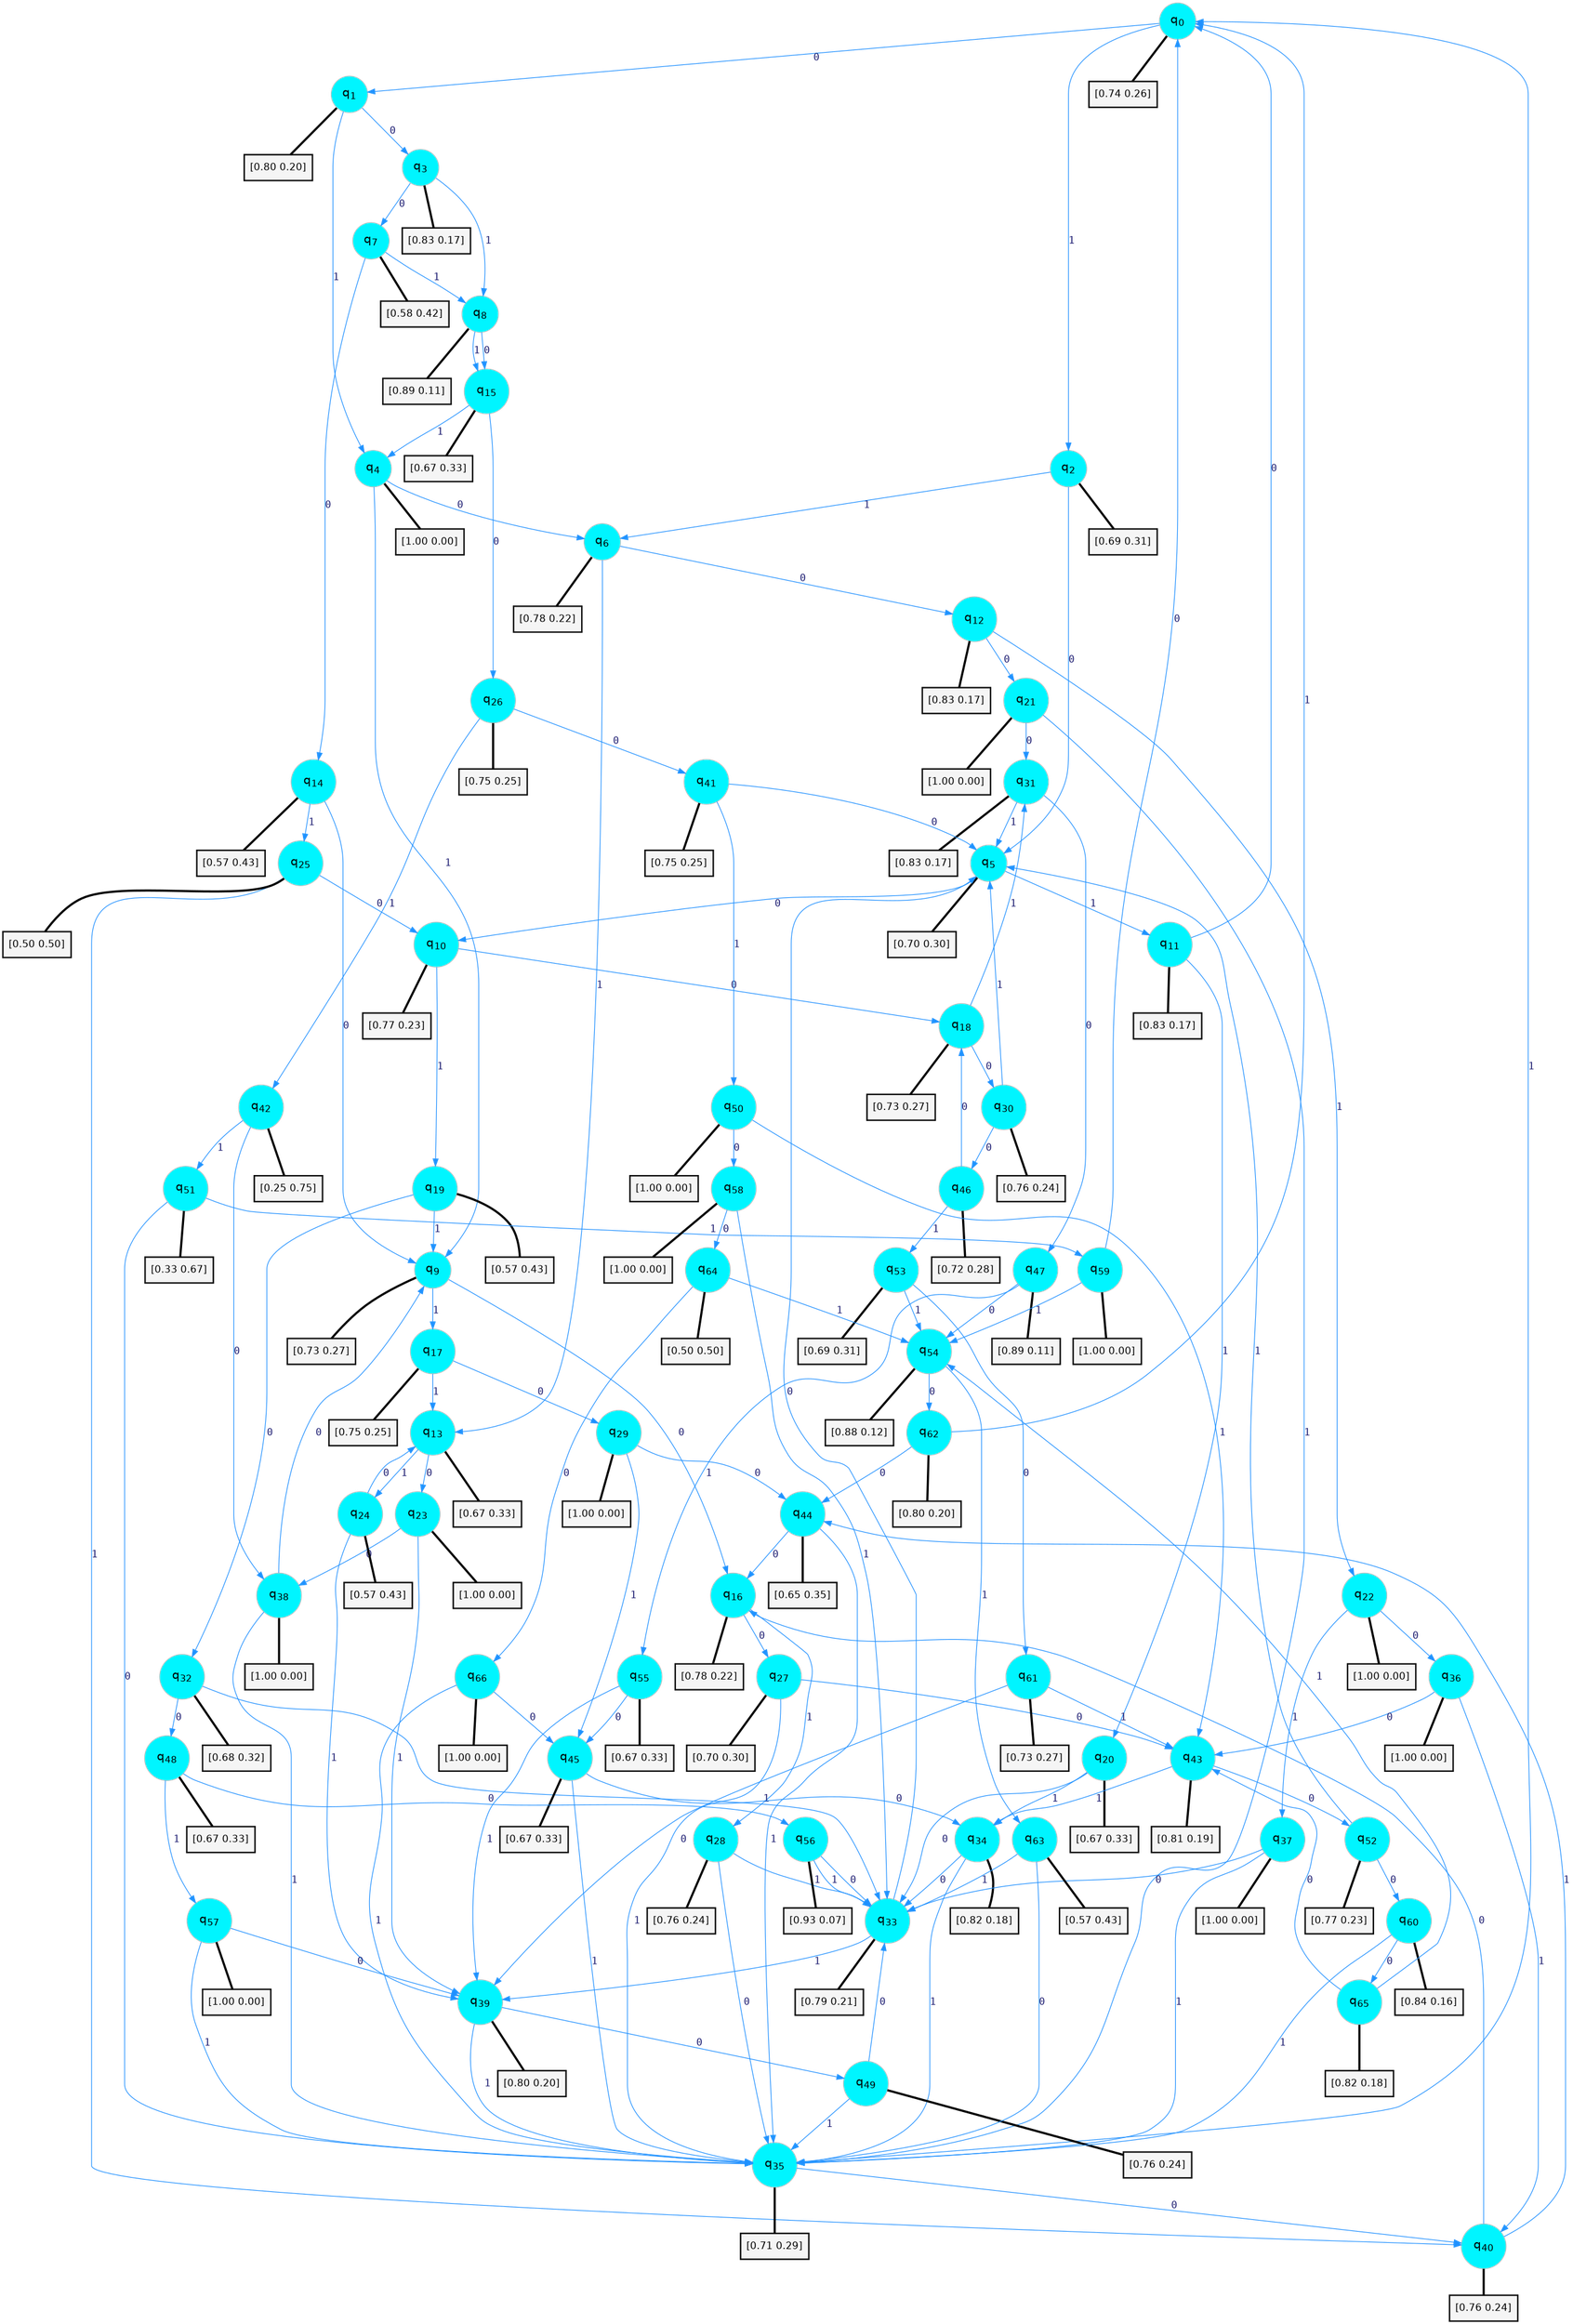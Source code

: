 digraph G {
graph [
bgcolor=transparent, dpi=300, rankdir=TD, size="40,25"];
node [
color=gray, fillcolor=turquoise1, fontcolor=black, fontname=Helvetica, fontsize=16, fontweight=bold, shape=circle, style=filled];
edge [
arrowsize=1, color=dodgerblue1, fontcolor=midnightblue, fontname=courier, fontweight=bold, penwidth=1, style=solid, weight=20];
0[label=<q<SUB>0</SUB>>];
1[label=<q<SUB>1</SUB>>];
2[label=<q<SUB>2</SUB>>];
3[label=<q<SUB>3</SUB>>];
4[label=<q<SUB>4</SUB>>];
5[label=<q<SUB>5</SUB>>];
6[label=<q<SUB>6</SUB>>];
7[label=<q<SUB>7</SUB>>];
8[label=<q<SUB>8</SUB>>];
9[label=<q<SUB>9</SUB>>];
10[label=<q<SUB>10</SUB>>];
11[label=<q<SUB>11</SUB>>];
12[label=<q<SUB>12</SUB>>];
13[label=<q<SUB>13</SUB>>];
14[label=<q<SUB>14</SUB>>];
15[label=<q<SUB>15</SUB>>];
16[label=<q<SUB>16</SUB>>];
17[label=<q<SUB>17</SUB>>];
18[label=<q<SUB>18</SUB>>];
19[label=<q<SUB>19</SUB>>];
20[label=<q<SUB>20</SUB>>];
21[label=<q<SUB>21</SUB>>];
22[label=<q<SUB>22</SUB>>];
23[label=<q<SUB>23</SUB>>];
24[label=<q<SUB>24</SUB>>];
25[label=<q<SUB>25</SUB>>];
26[label=<q<SUB>26</SUB>>];
27[label=<q<SUB>27</SUB>>];
28[label=<q<SUB>28</SUB>>];
29[label=<q<SUB>29</SUB>>];
30[label=<q<SUB>30</SUB>>];
31[label=<q<SUB>31</SUB>>];
32[label=<q<SUB>32</SUB>>];
33[label=<q<SUB>33</SUB>>];
34[label=<q<SUB>34</SUB>>];
35[label=<q<SUB>35</SUB>>];
36[label=<q<SUB>36</SUB>>];
37[label=<q<SUB>37</SUB>>];
38[label=<q<SUB>38</SUB>>];
39[label=<q<SUB>39</SUB>>];
40[label=<q<SUB>40</SUB>>];
41[label=<q<SUB>41</SUB>>];
42[label=<q<SUB>42</SUB>>];
43[label=<q<SUB>43</SUB>>];
44[label=<q<SUB>44</SUB>>];
45[label=<q<SUB>45</SUB>>];
46[label=<q<SUB>46</SUB>>];
47[label=<q<SUB>47</SUB>>];
48[label=<q<SUB>48</SUB>>];
49[label=<q<SUB>49</SUB>>];
50[label=<q<SUB>50</SUB>>];
51[label=<q<SUB>51</SUB>>];
52[label=<q<SUB>52</SUB>>];
53[label=<q<SUB>53</SUB>>];
54[label=<q<SUB>54</SUB>>];
55[label=<q<SUB>55</SUB>>];
56[label=<q<SUB>56</SUB>>];
57[label=<q<SUB>57</SUB>>];
58[label=<q<SUB>58</SUB>>];
59[label=<q<SUB>59</SUB>>];
60[label=<q<SUB>60</SUB>>];
61[label=<q<SUB>61</SUB>>];
62[label=<q<SUB>62</SUB>>];
63[label=<q<SUB>63</SUB>>];
64[label=<q<SUB>64</SUB>>];
65[label=<q<SUB>65</SUB>>];
66[label=<q<SUB>66</SUB>>];
67[label="[0.74 0.26]", shape=box,fontcolor=black, fontname=Helvetica, fontsize=14, penwidth=2, fillcolor=whitesmoke,color=black];
68[label="[0.80 0.20]", shape=box,fontcolor=black, fontname=Helvetica, fontsize=14, penwidth=2, fillcolor=whitesmoke,color=black];
69[label="[0.69 0.31]", shape=box,fontcolor=black, fontname=Helvetica, fontsize=14, penwidth=2, fillcolor=whitesmoke,color=black];
70[label="[0.83 0.17]", shape=box,fontcolor=black, fontname=Helvetica, fontsize=14, penwidth=2, fillcolor=whitesmoke,color=black];
71[label="[1.00 0.00]", shape=box,fontcolor=black, fontname=Helvetica, fontsize=14, penwidth=2, fillcolor=whitesmoke,color=black];
72[label="[0.70 0.30]", shape=box,fontcolor=black, fontname=Helvetica, fontsize=14, penwidth=2, fillcolor=whitesmoke,color=black];
73[label="[0.78 0.22]", shape=box,fontcolor=black, fontname=Helvetica, fontsize=14, penwidth=2, fillcolor=whitesmoke,color=black];
74[label="[0.58 0.42]", shape=box,fontcolor=black, fontname=Helvetica, fontsize=14, penwidth=2, fillcolor=whitesmoke,color=black];
75[label="[0.89 0.11]", shape=box,fontcolor=black, fontname=Helvetica, fontsize=14, penwidth=2, fillcolor=whitesmoke,color=black];
76[label="[0.73 0.27]", shape=box,fontcolor=black, fontname=Helvetica, fontsize=14, penwidth=2, fillcolor=whitesmoke,color=black];
77[label="[0.77 0.23]", shape=box,fontcolor=black, fontname=Helvetica, fontsize=14, penwidth=2, fillcolor=whitesmoke,color=black];
78[label="[0.83 0.17]", shape=box,fontcolor=black, fontname=Helvetica, fontsize=14, penwidth=2, fillcolor=whitesmoke,color=black];
79[label="[0.83 0.17]", shape=box,fontcolor=black, fontname=Helvetica, fontsize=14, penwidth=2, fillcolor=whitesmoke,color=black];
80[label="[0.67 0.33]", shape=box,fontcolor=black, fontname=Helvetica, fontsize=14, penwidth=2, fillcolor=whitesmoke,color=black];
81[label="[0.57 0.43]", shape=box,fontcolor=black, fontname=Helvetica, fontsize=14, penwidth=2, fillcolor=whitesmoke,color=black];
82[label="[0.67 0.33]", shape=box,fontcolor=black, fontname=Helvetica, fontsize=14, penwidth=2, fillcolor=whitesmoke,color=black];
83[label="[0.78 0.22]", shape=box,fontcolor=black, fontname=Helvetica, fontsize=14, penwidth=2, fillcolor=whitesmoke,color=black];
84[label="[0.75 0.25]", shape=box,fontcolor=black, fontname=Helvetica, fontsize=14, penwidth=2, fillcolor=whitesmoke,color=black];
85[label="[0.73 0.27]", shape=box,fontcolor=black, fontname=Helvetica, fontsize=14, penwidth=2, fillcolor=whitesmoke,color=black];
86[label="[0.57 0.43]", shape=box,fontcolor=black, fontname=Helvetica, fontsize=14, penwidth=2, fillcolor=whitesmoke,color=black];
87[label="[0.67 0.33]", shape=box,fontcolor=black, fontname=Helvetica, fontsize=14, penwidth=2, fillcolor=whitesmoke,color=black];
88[label="[1.00 0.00]", shape=box,fontcolor=black, fontname=Helvetica, fontsize=14, penwidth=2, fillcolor=whitesmoke,color=black];
89[label="[1.00 0.00]", shape=box,fontcolor=black, fontname=Helvetica, fontsize=14, penwidth=2, fillcolor=whitesmoke,color=black];
90[label="[1.00 0.00]", shape=box,fontcolor=black, fontname=Helvetica, fontsize=14, penwidth=2, fillcolor=whitesmoke,color=black];
91[label="[0.57 0.43]", shape=box,fontcolor=black, fontname=Helvetica, fontsize=14, penwidth=2, fillcolor=whitesmoke,color=black];
92[label="[0.50 0.50]", shape=box,fontcolor=black, fontname=Helvetica, fontsize=14, penwidth=2, fillcolor=whitesmoke,color=black];
93[label="[0.75 0.25]", shape=box,fontcolor=black, fontname=Helvetica, fontsize=14, penwidth=2, fillcolor=whitesmoke,color=black];
94[label="[0.70 0.30]", shape=box,fontcolor=black, fontname=Helvetica, fontsize=14, penwidth=2, fillcolor=whitesmoke,color=black];
95[label="[0.76 0.24]", shape=box,fontcolor=black, fontname=Helvetica, fontsize=14, penwidth=2, fillcolor=whitesmoke,color=black];
96[label="[1.00 0.00]", shape=box,fontcolor=black, fontname=Helvetica, fontsize=14, penwidth=2, fillcolor=whitesmoke,color=black];
97[label="[0.76 0.24]", shape=box,fontcolor=black, fontname=Helvetica, fontsize=14, penwidth=2, fillcolor=whitesmoke,color=black];
98[label="[0.83 0.17]", shape=box,fontcolor=black, fontname=Helvetica, fontsize=14, penwidth=2, fillcolor=whitesmoke,color=black];
99[label="[0.68 0.32]", shape=box,fontcolor=black, fontname=Helvetica, fontsize=14, penwidth=2, fillcolor=whitesmoke,color=black];
100[label="[0.79 0.21]", shape=box,fontcolor=black, fontname=Helvetica, fontsize=14, penwidth=2, fillcolor=whitesmoke,color=black];
101[label="[0.82 0.18]", shape=box,fontcolor=black, fontname=Helvetica, fontsize=14, penwidth=2, fillcolor=whitesmoke,color=black];
102[label="[0.71 0.29]", shape=box,fontcolor=black, fontname=Helvetica, fontsize=14, penwidth=2, fillcolor=whitesmoke,color=black];
103[label="[1.00 0.00]", shape=box,fontcolor=black, fontname=Helvetica, fontsize=14, penwidth=2, fillcolor=whitesmoke,color=black];
104[label="[1.00 0.00]", shape=box,fontcolor=black, fontname=Helvetica, fontsize=14, penwidth=2, fillcolor=whitesmoke,color=black];
105[label="[1.00 0.00]", shape=box,fontcolor=black, fontname=Helvetica, fontsize=14, penwidth=2, fillcolor=whitesmoke,color=black];
106[label="[0.80 0.20]", shape=box,fontcolor=black, fontname=Helvetica, fontsize=14, penwidth=2, fillcolor=whitesmoke,color=black];
107[label="[0.76 0.24]", shape=box,fontcolor=black, fontname=Helvetica, fontsize=14, penwidth=2, fillcolor=whitesmoke,color=black];
108[label="[0.75 0.25]", shape=box,fontcolor=black, fontname=Helvetica, fontsize=14, penwidth=2, fillcolor=whitesmoke,color=black];
109[label="[0.25 0.75]", shape=box,fontcolor=black, fontname=Helvetica, fontsize=14, penwidth=2, fillcolor=whitesmoke,color=black];
110[label="[0.81 0.19]", shape=box,fontcolor=black, fontname=Helvetica, fontsize=14, penwidth=2, fillcolor=whitesmoke,color=black];
111[label="[0.65 0.35]", shape=box,fontcolor=black, fontname=Helvetica, fontsize=14, penwidth=2, fillcolor=whitesmoke,color=black];
112[label="[0.67 0.33]", shape=box,fontcolor=black, fontname=Helvetica, fontsize=14, penwidth=2, fillcolor=whitesmoke,color=black];
113[label="[0.72 0.28]", shape=box,fontcolor=black, fontname=Helvetica, fontsize=14, penwidth=2, fillcolor=whitesmoke,color=black];
114[label="[0.89 0.11]", shape=box,fontcolor=black, fontname=Helvetica, fontsize=14, penwidth=2, fillcolor=whitesmoke,color=black];
115[label="[0.67 0.33]", shape=box,fontcolor=black, fontname=Helvetica, fontsize=14, penwidth=2, fillcolor=whitesmoke,color=black];
116[label="[0.76 0.24]", shape=box,fontcolor=black, fontname=Helvetica, fontsize=14, penwidth=2, fillcolor=whitesmoke,color=black];
117[label="[1.00 0.00]", shape=box,fontcolor=black, fontname=Helvetica, fontsize=14, penwidth=2, fillcolor=whitesmoke,color=black];
118[label="[0.33 0.67]", shape=box,fontcolor=black, fontname=Helvetica, fontsize=14, penwidth=2, fillcolor=whitesmoke,color=black];
119[label="[0.77 0.23]", shape=box,fontcolor=black, fontname=Helvetica, fontsize=14, penwidth=2, fillcolor=whitesmoke,color=black];
120[label="[0.69 0.31]", shape=box,fontcolor=black, fontname=Helvetica, fontsize=14, penwidth=2, fillcolor=whitesmoke,color=black];
121[label="[0.88 0.12]", shape=box,fontcolor=black, fontname=Helvetica, fontsize=14, penwidth=2, fillcolor=whitesmoke,color=black];
122[label="[0.67 0.33]", shape=box,fontcolor=black, fontname=Helvetica, fontsize=14, penwidth=2, fillcolor=whitesmoke,color=black];
123[label="[0.93 0.07]", shape=box,fontcolor=black, fontname=Helvetica, fontsize=14, penwidth=2, fillcolor=whitesmoke,color=black];
124[label="[1.00 0.00]", shape=box,fontcolor=black, fontname=Helvetica, fontsize=14, penwidth=2, fillcolor=whitesmoke,color=black];
125[label="[1.00 0.00]", shape=box,fontcolor=black, fontname=Helvetica, fontsize=14, penwidth=2, fillcolor=whitesmoke,color=black];
126[label="[1.00 0.00]", shape=box,fontcolor=black, fontname=Helvetica, fontsize=14, penwidth=2, fillcolor=whitesmoke,color=black];
127[label="[0.84 0.16]", shape=box,fontcolor=black, fontname=Helvetica, fontsize=14, penwidth=2, fillcolor=whitesmoke,color=black];
128[label="[0.73 0.27]", shape=box,fontcolor=black, fontname=Helvetica, fontsize=14, penwidth=2, fillcolor=whitesmoke,color=black];
129[label="[0.80 0.20]", shape=box,fontcolor=black, fontname=Helvetica, fontsize=14, penwidth=2, fillcolor=whitesmoke,color=black];
130[label="[0.57 0.43]", shape=box,fontcolor=black, fontname=Helvetica, fontsize=14, penwidth=2, fillcolor=whitesmoke,color=black];
131[label="[0.50 0.50]", shape=box,fontcolor=black, fontname=Helvetica, fontsize=14, penwidth=2, fillcolor=whitesmoke,color=black];
132[label="[0.82 0.18]", shape=box,fontcolor=black, fontname=Helvetica, fontsize=14, penwidth=2, fillcolor=whitesmoke,color=black];
133[label="[1.00 0.00]", shape=box,fontcolor=black, fontname=Helvetica, fontsize=14, penwidth=2, fillcolor=whitesmoke,color=black];
0->1 [label=0];
0->2 [label=1];
0->67 [arrowhead=none, penwidth=3,color=black];
1->3 [label=0];
1->4 [label=1];
1->68 [arrowhead=none, penwidth=3,color=black];
2->5 [label=0];
2->6 [label=1];
2->69 [arrowhead=none, penwidth=3,color=black];
3->7 [label=0];
3->8 [label=1];
3->70 [arrowhead=none, penwidth=3,color=black];
4->6 [label=0];
4->9 [label=1];
4->71 [arrowhead=none, penwidth=3,color=black];
5->10 [label=0];
5->11 [label=1];
5->72 [arrowhead=none, penwidth=3,color=black];
6->12 [label=0];
6->13 [label=1];
6->73 [arrowhead=none, penwidth=3,color=black];
7->14 [label=0];
7->8 [label=1];
7->74 [arrowhead=none, penwidth=3,color=black];
8->15 [label=0];
8->15 [label=1];
8->75 [arrowhead=none, penwidth=3,color=black];
9->16 [label=0];
9->17 [label=1];
9->76 [arrowhead=none, penwidth=3,color=black];
10->18 [label=0];
10->19 [label=1];
10->77 [arrowhead=none, penwidth=3,color=black];
11->0 [label=0];
11->20 [label=1];
11->78 [arrowhead=none, penwidth=3,color=black];
12->21 [label=0];
12->22 [label=1];
12->79 [arrowhead=none, penwidth=3,color=black];
13->23 [label=0];
13->24 [label=1];
13->80 [arrowhead=none, penwidth=3,color=black];
14->9 [label=0];
14->25 [label=1];
14->81 [arrowhead=none, penwidth=3,color=black];
15->26 [label=0];
15->4 [label=1];
15->82 [arrowhead=none, penwidth=3,color=black];
16->27 [label=0];
16->28 [label=1];
16->83 [arrowhead=none, penwidth=3,color=black];
17->29 [label=0];
17->13 [label=1];
17->84 [arrowhead=none, penwidth=3,color=black];
18->30 [label=0];
18->31 [label=1];
18->85 [arrowhead=none, penwidth=3,color=black];
19->32 [label=0];
19->9 [label=1];
19->86 [arrowhead=none, penwidth=3,color=black];
20->33 [label=0];
20->34 [label=1];
20->87 [arrowhead=none, penwidth=3,color=black];
21->31 [label=0];
21->35 [label=1];
21->88 [arrowhead=none, penwidth=3,color=black];
22->36 [label=0];
22->37 [label=1];
22->89 [arrowhead=none, penwidth=3,color=black];
23->38 [label=0];
23->39 [label=1];
23->90 [arrowhead=none, penwidth=3,color=black];
24->13 [label=0];
24->39 [label=1];
24->91 [arrowhead=none, penwidth=3,color=black];
25->10 [label=0];
25->40 [label=1];
25->92 [arrowhead=none, penwidth=3,color=black];
26->41 [label=0];
26->42 [label=1];
26->93 [arrowhead=none, penwidth=3,color=black];
27->43 [label=0];
27->35 [label=1];
27->94 [arrowhead=none, penwidth=3,color=black];
28->35 [label=0];
28->33 [label=1];
28->95 [arrowhead=none, penwidth=3,color=black];
29->44 [label=0];
29->45 [label=1];
29->96 [arrowhead=none, penwidth=3,color=black];
30->46 [label=0];
30->5 [label=1];
30->97 [arrowhead=none, penwidth=3,color=black];
31->47 [label=0];
31->5 [label=1];
31->98 [arrowhead=none, penwidth=3,color=black];
32->48 [label=0];
32->33 [label=1];
32->99 [arrowhead=none, penwidth=3,color=black];
33->5 [label=0];
33->39 [label=1];
33->100 [arrowhead=none, penwidth=3,color=black];
34->33 [label=0];
34->35 [label=1];
34->101 [arrowhead=none, penwidth=3,color=black];
35->40 [label=0];
35->0 [label=1];
35->102 [arrowhead=none, penwidth=3,color=black];
36->43 [label=0];
36->40 [label=1];
36->103 [arrowhead=none, penwidth=3,color=black];
37->33 [label=0];
37->35 [label=1];
37->104 [arrowhead=none, penwidth=3,color=black];
38->9 [label=0];
38->35 [label=1];
38->105 [arrowhead=none, penwidth=3,color=black];
39->49 [label=0];
39->35 [label=1];
39->106 [arrowhead=none, penwidth=3,color=black];
40->16 [label=0];
40->44 [label=1];
40->107 [arrowhead=none, penwidth=3,color=black];
41->5 [label=0];
41->50 [label=1];
41->108 [arrowhead=none, penwidth=3,color=black];
42->38 [label=0];
42->51 [label=1];
42->109 [arrowhead=none, penwidth=3,color=black];
43->52 [label=0];
43->34 [label=1];
43->110 [arrowhead=none, penwidth=3,color=black];
44->16 [label=0];
44->35 [label=1];
44->111 [arrowhead=none, penwidth=3,color=black];
45->34 [label=0];
45->35 [label=1];
45->112 [arrowhead=none, penwidth=3,color=black];
46->18 [label=0];
46->53 [label=1];
46->113 [arrowhead=none, penwidth=3,color=black];
47->54 [label=0];
47->55 [label=1];
47->114 [arrowhead=none, penwidth=3,color=black];
48->56 [label=0];
48->57 [label=1];
48->115 [arrowhead=none, penwidth=3,color=black];
49->33 [label=0];
49->35 [label=1];
49->116 [arrowhead=none, penwidth=3,color=black];
50->58 [label=0];
50->43 [label=1];
50->117 [arrowhead=none, penwidth=3,color=black];
51->35 [label=0];
51->59 [label=1];
51->118 [arrowhead=none, penwidth=3,color=black];
52->60 [label=0];
52->5 [label=1];
52->119 [arrowhead=none, penwidth=3,color=black];
53->61 [label=0];
53->54 [label=1];
53->120 [arrowhead=none, penwidth=3,color=black];
54->62 [label=0];
54->63 [label=1];
54->121 [arrowhead=none, penwidth=3,color=black];
55->45 [label=0];
55->39 [label=1];
55->122 [arrowhead=none, penwidth=3,color=black];
56->33 [label=0];
56->33 [label=1];
56->123 [arrowhead=none, penwidth=3,color=black];
57->39 [label=0];
57->35 [label=1];
57->124 [arrowhead=none, penwidth=3,color=black];
58->64 [label=0];
58->33 [label=1];
58->125 [arrowhead=none, penwidth=3,color=black];
59->0 [label=0];
59->54 [label=1];
59->126 [arrowhead=none, penwidth=3,color=black];
60->65 [label=0];
60->35 [label=1];
60->127 [arrowhead=none, penwidth=3,color=black];
61->39 [label=0];
61->43 [label=1];
61->128 [arrowhead=none, penwidth=3,color=black];
62->44 [label=0];
62->0 [label=1];
62->129 [arrowhead=none, penwidth=3,color=black];
63->35 [label=0];
63->33 [label=1];
63->130 [arrowhead=none, penwidth=3,color=black];
64->66 [label=0];
64->54 [label=1];
64->131 [arrowhead=none, penwidth=3,color=black];
65->43 [label=0];
65->54 [label=1];
65->132 [arrowhead=none, penwidth=3,color=black];
66->45 [label=0];
66->35 [label=1];
66->133 [arrowhead=none, penwidth=3,color=black];
}
